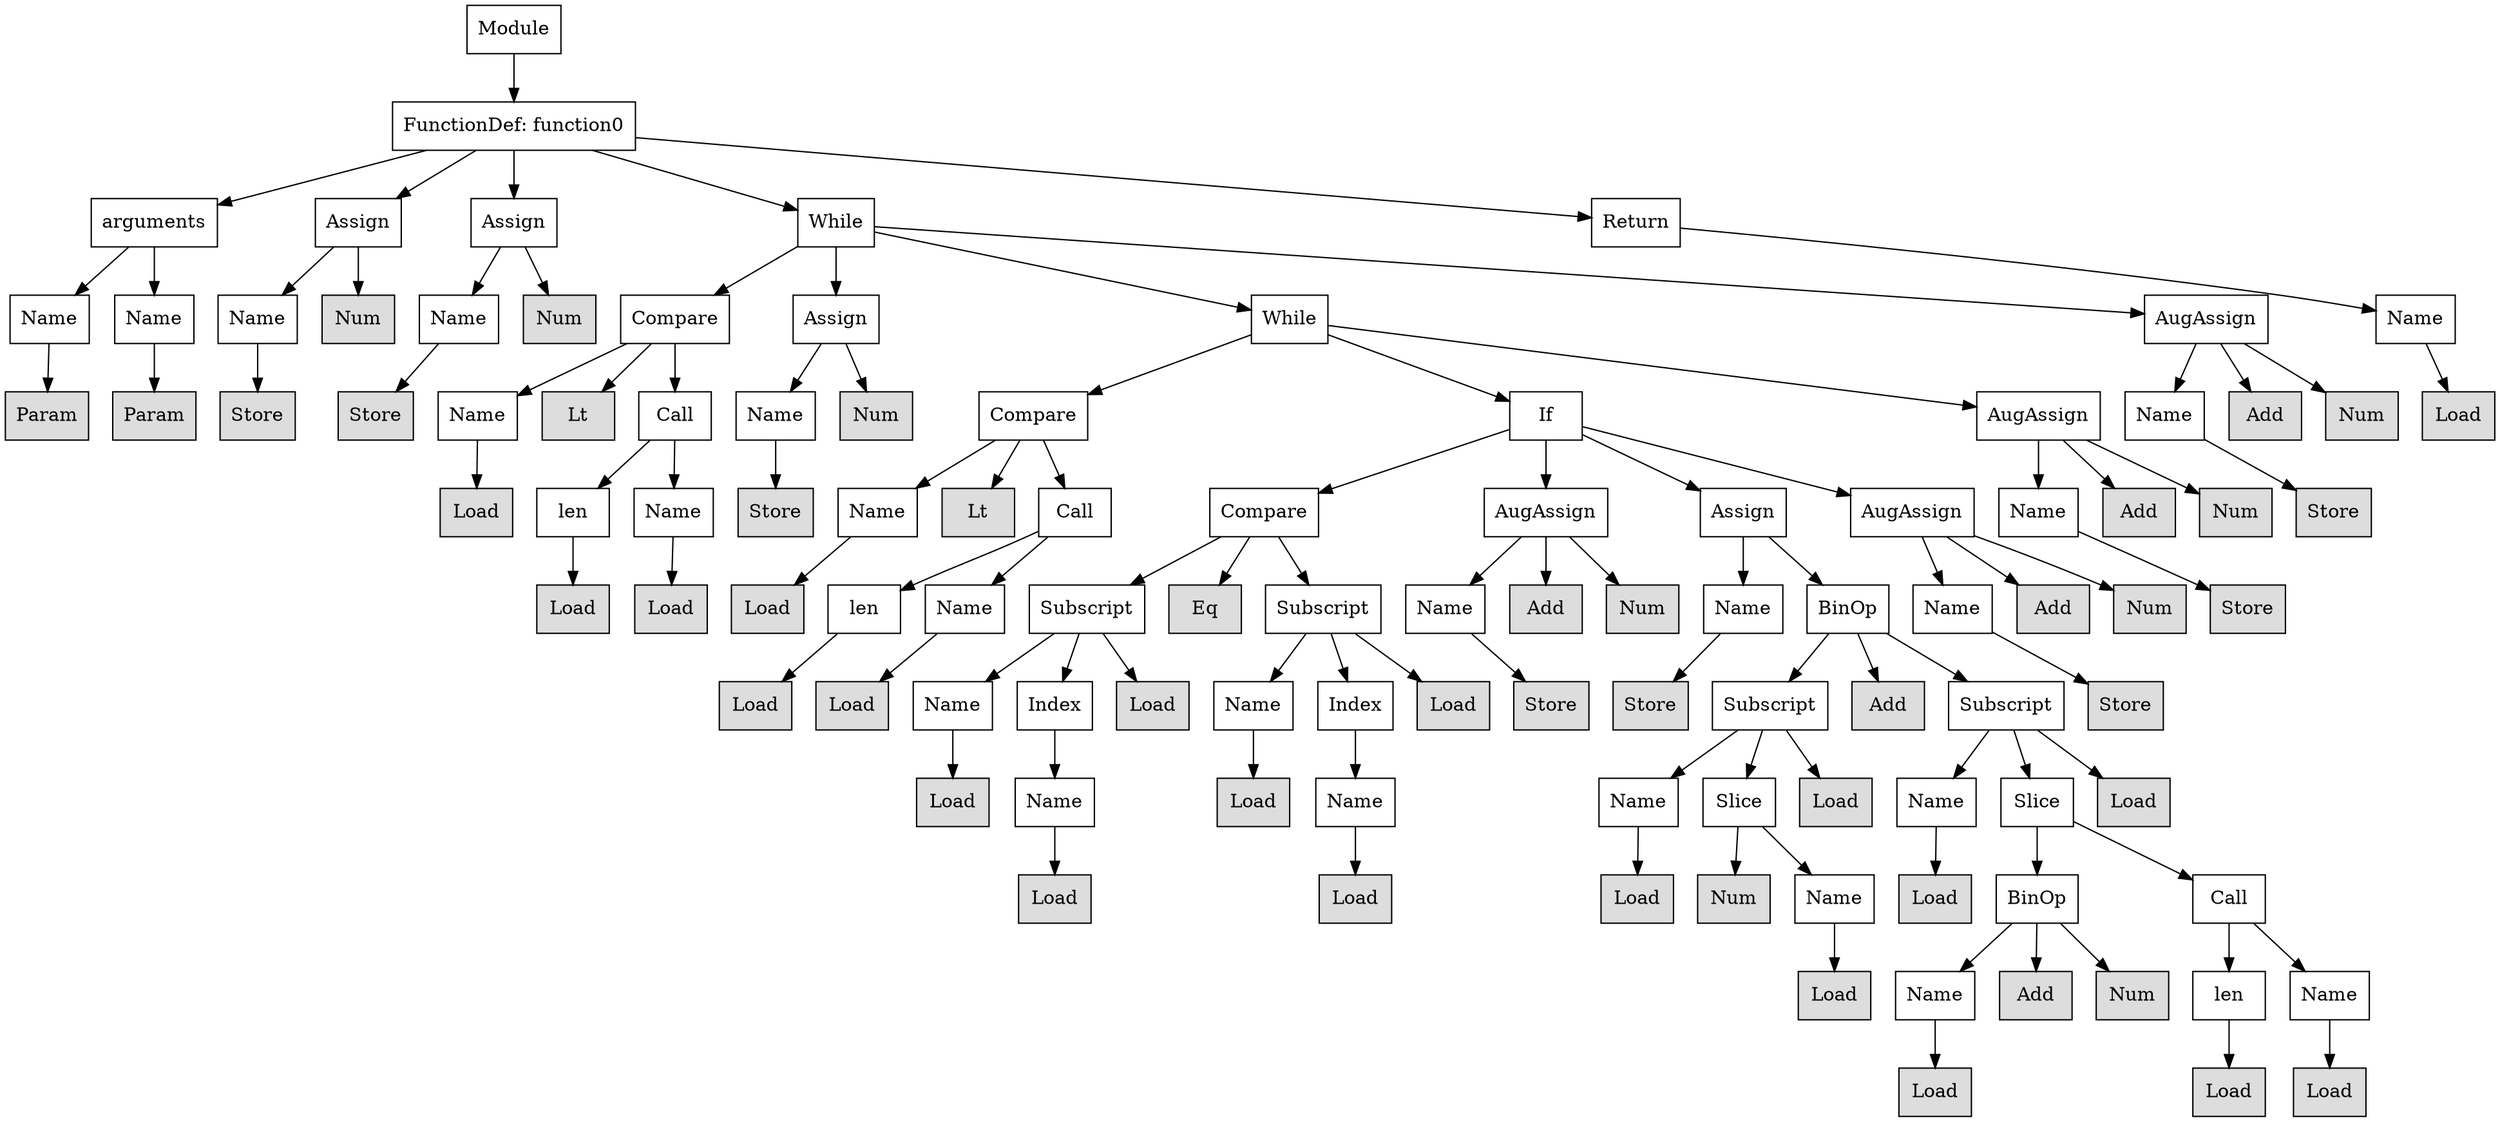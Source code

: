 digraph G {
n0 [shape=rect, label="Module"];
n1 [shape=rect, label="FunctionDef: function0"];
n2 [shape=rect, label="arguments"];
n3 [shape=rect, label="Assign"];
n4 [shape=rect, label="Assign"];
n5 [shape=rect, label="While"];
n6 [shape=rect, label="Return"];
n7 [shape=rect, label="Name"];
n8 [shape=rect, label="Name"];
n9 [shape=rect, label="Name"];
n10 [shape=rect, label="Num" style="filled" fillcolor="#dddddd"];
n11 [shape=rect, label="Name"];
n12 [shape=rect, label="Num" style="filled" fillcolor="#dddddd"];
n13 [shape=rect, label="Compare"];
n14 [shape=rect, label="Assign"];
n15 [shape=rect, label="While"];
n16 [shape=rect, label="AugAssign"];
n17 [shape=rect, label="Name"];
n18 [shape=rect, label="Param" style="filled" fillcolor="#dddddd"];
n19 [shape=rect, label="Param" style="filled" fillcolor="#dddddd"];
n20 [shape=rect, label="Store" style="filled" fillcolor="#dddddd"];
n21 [shape=rect, label="Store" style="filled" fillcolor="#dddddd"];
n22 [shape=rect, label="Name"];
n23 [shape=rect, label="Lt" style="filled" fillcolor="#dddddd"];
n24 [shape=rect, label="Call"];
n25 [shape=rect, label="Name"];
n26 [shape=rect, label="Num" style="filled" fillcolor="#dddddd"];
n27 [shape=rect, label="Compare"];
n28 [shape=rect, label="If"];
n29 [shape=rect, label="AugAssign"];
n30 [shape=rect, label="Name"];
n31 [shape=rect, label="Add" style="filled" fillcolor="#dddddd"];
n32 [shape=rect, label="Num" style="filled" fillcolor="#dddddd"];
n33 [shape=rect, label="Load" style="filled" fillcolor="#dddddd"];
n34 [shape=rect, label="Load" style="filled" fillcolor="#dddddd"];
n35 [shape=rect, label="len"];
n36 [shape=rect, label="Name"];
n37 [shape=rect, label="Store" style="filled" fillcolor="#dddddd"];
n38 [shape=rect, label="Name"];
n39 [shape=rect, label="Lt" style="filled" fillcolor="#dddddd"];
n40 [shape=rect, label="Call"];
n41 [shape=rect, label="Compare"];
n42 [shape=rect, label="AugAssign"];
n43 [shape=rect, label="Assign"];
n44 [shape=rect, label="AugAssign"];
n45 [shape=rect, label="Name"];
n46 [shape=rect, label="Add" style="filled" fillcolor="#dddddd"];
n47 [shape=rect, label="Num" style="filled" fillcolor="#dddddd"];
n48 [shape=rect, label="Store" style="filled" fillcolor="#dddddd"];
n49 [shape=rect, label="Load" style="filled" fillcolor="#dddddd"];
n50 [shape=rect, label="Load" style="filled" fillcolor="#dddddd"];
n51 [shape=rect, label="Load" style="filled" fillcolor="#dddddd"];
n52 [shape=rect, label="len"];
n53 [shape=rect, label="Name"];
n54 [shape=rect, label="Subscript"];
n55 [shape=rect, label="Eq" style="filled" fillcolor="#dddddd"];
n56 [shape=rect, label="Subscript"];
n57 [shape=rect, label="Name"];
n58 [shape=rect, label="Add" style="filled" fillcolor="#dddddd"];
n59 [shape=rect, label="Num" style="filled" fillcolor="#dddddd"];
n60 [shape=rect, label="Name"];
n61 [shape=rect, label="BinOp"];
n62 [shape=rect, label="Name"];
n63 [shape=rect, label="Add" style="filled" fillcolor="#dddddd"];
n64 [shape=rect, label="Num" style="filled" fillcolor="#dddddd"];
n65 [shape=rect, label="Store" style="filled" fillcolor="#dddddd"];
n66 [shape=rect, label="Load" style="filled" fillcolor="#dddddd"];
n67 [shape=rect, label="Load" style="filled" fillcolor="#dddddd"];
n68 [shape=rect, label="Name"];
n69 [shape=rect, label="Index"];
n70 [shape=rect, label="Load" style="filled" fillcolor="#dddddd"];
n71 [shape=rect, label="Name"];
n72 [shape=rect, label="Index"];
n73 [shape=rect, label="Load" style="filled" fillcolor="#dddddd"];
n74 [shape=rect, label="Store" style="filled" fillcolor="#dddddd"];
n75 [shape=rect, label="Store" style="filled" fillcolor="#dddddd"];
n76 [shape=rect, label="Subscript"];
n77 [shape=rect, label="Add" style="filled" fillcolor="#dddddd"];
n78 [shape=rect, label="Subscript"];
n79 [shape=rect, label="Store" style="filled" fillcolor="#dddddd"];
n80 [shape=rect, label="Load" style="filled" fillcolor="#dddddd"];
n81 [shape=rect, label="Name"];
n82 [shape=rect, label="Load" style="filled" fillcolor="#dddddd"];
n83 [shape=rect, label="Name"];
n84 [shape=rect, label="Name"];
n85 [shape=rect, label="Slice"];
n86 [shape=rect, label="Load" style="filled" fillcolor="#dddddd"];
n87 [shape=rect, label="Name"];
n88 [shape=rect, label="Slice"];
n89 [shape=rect, label="Load" style="filled" fillcolor="#dddddd"];
n90 [shape=rect, label="Load" style="filled" fillcolor="#dddddd"];
n91 [shape=rect, label="Load" style="filled" fillcolor="#dddddd"];
n92 [shape=rect, label="Load" style="filled" fillcolor="#dddddd"];
n93 [shape=rect, label="Num" style="filled" fillcolor="#dddddd"];
n94 [shape=rect, label="Name"];
n95 [shape=rect, label="Load" style="filled" fillcolor="#dddddd"];
n96 [shape=rect, label="BinOp"];
n97 [shape=rect, label="Call"];
n98 [shape=rect, label="Load" style="filled" fillcolor="#dddddd"];
n99 [shape=rect, label="Name"];
n100 [shape=rect, label="Add" style="filled" fillcolor="#dddddd"];
n101 [shape=rect, label="Num" style="filled" fillcolor="#dddddd"];
n102 [shape=rect, label="len"];
n103 [shape=rect, label="Name"];
n104 [shape=rect, label="Load" style="filled" fillcolor="#dddddd"];
n105 [shape=rect, label="Load" style="filled" fillcolor="#dddddd"];
n106 [shape=rect, label="Load" style="filled" fillcolor="#dddddd"];
n0 -> n1;
n1 -> n2;
n1 -> n3;
n1 -> n4;
n1 -> n5;
n1 -> n6;
n2 -> n7;
n2 -> n8;
n3 -> n9;
n3 -> n10;
n4 -> n11;
n4 -> n12;
n5 -> n13;
n5 -> n14;
n5 -> n15;
n5 -> n16;
n6 -> n17;
n7 -> n18;
n8 -> n19;
n9 -> n20;
n11 -> n21;
n13 -> n22;
n13 -> n23;
n13 -> n24;
n14 -> n25;
n14 -> n26;
n15 -> n27;
n15 -> n28;
n15 -> n29;
n16 -> n30;
n16 -> n31;
n16 -> n32;
n17 -> n33;
n22 -> n34;
n24 -> n35;
n24 -> n36;
n25 -> n37;
n27 -> n38;
n27 -> n39;
n27 -> n40;
n28 -> n41;
n28 -> n42;
n28 -> n43;
n28 -> n44;
n29 -> n45;
n29 -> n46;
n29 -> n47;
n30 -> n48;
n35 -> n49;
n36 -> n50;
n38 -> n51;
n40 -> n52;
n40 -> n53;
n41 -> n54;
n41 -> n55;
n41 -> n56;
n42 -> n57;
n42 -> n58;
n42 -> n59;
n43 -> n60;
n43 -> n61;
n44 -> n62;
n44 -> n63;
n44 -> n64;
n45 -> n65;
n52 -> n66;
n53 -> n67;
n54 -> n68;
n54 -> n69;
n54 -> n70;
n56 -> n71;
n56 -> n72;
n56 -> n73;
n57 -> n74;
n60 -> n75;
n61 -> n76;
n61 -> n77;
n61 -> n78;
n62 -> n79;
n68 -> n80;
n69 -> n81;
n71 -> n82;
n72 -> n83;
n76 -> n84;
n76 -> n85;
n76 -> n86;
n78 -> n87;
n78 -> n88;
n78 -> n89;
n81 -> n90;
n83 -> n91;
n84 -> n92;
n85 -> n93;
n85 -> n94;
n87 -> n95;
n88 -> n96;
n88 -> n97;
n94 -> n98;
n96 -> n99;
n96 -> n100;
n96 -> n101;
n97 -> n102;
n97 -> n103;
n99 -> n104;
n102 -> n105;
n103 -> n106;
}
